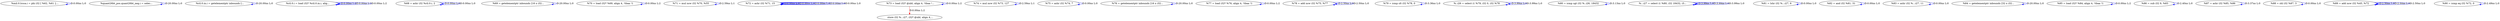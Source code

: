 digraph {
Node0x3e76c80[label="  %mil.0.lcssa.i = phi i32 [ %62, %61 ],..."];
Node0x3e76c80 -> Node0x3e76c80[label="D:0.00ns L:0",color=blue];
Node0x3e76d60[label="  %quant26bt_pos.quant26bt_neg.i = selec..."];
Node0x3e76d60 -> Node0x3e76d60[label="D:20.00ns L:0",color=blue];
Node0x3e76e40[label="  %ril.0.in.i = getelementptr inbounds [..."];
Node0x3e76e40 -> Node0x3e76e40[label="D:20.00ns L:0",color=blue];
Node0x3e73dd0[label="  %ril.0.i = load i32* %ril.0.in.i, alig..."];
Node0x3e73dd0 -> Node0x3e73dd0[label="D:0.00ns L:2",color=blue];
Node0x3e73dd0 -> Node0x3e73dd0[label="D:0.00ns L:2",color=blue];
Node0x3e73dd0 -> Node0x3e73dd0[label="D:0.00ns L:2",color=blue];
Node0x3e73f90[label="  %68 = ashr i32 %ril.0.i, 2"];
Node0x3e73f90 -> Node0x3e73f90[label="D:0.00ns L:0",color=blue];
Node0x3e73f90 -> Node0x3e73f90[label="D:0.00ns L:0",color=blue];
Node0x3e74070[label="  %69 = getelementptr inbounds [16 x i32..."];
Node0x3e74070 -> Node0x3e74070[label="D:20.00ns L:0",color=blue];
Node0x3e741d0[label="  %70 = load i32* %69, align 4, !tbaa !1"];
Node0x3e741d0 -> Node0x3e741d0[label="D:0.00ns L:2",color=blue];
Node0x3e742b0[label="  %71 = mul nsw i32 %70, %55"];
Node0x3e742b0 -> Node0x3e742b0[label="D:2.59ns L:1",color=blue];
Node0x3e74450[label="  %72 = ashr i32 %71, 15"];
Node0x3e74450 -> Node0x3e74450[label="D:0.00ns L:0",color=blue];
Node0x3e74450 -> Node0x3e74450[label="D:0.00ns L:0",color=blue];
Node0x3e74450 -> Node0x3e74450[label="D:0.00ns L:0",color=blue];
Node0x3e74450 -> Node0x3e74450[label="D:0.00ns L:0",color=blue];
Node0x3e74450 -> Node0x3e74450[label="D:0.00ns L:0",color=blue];
Node0x3e77f30[label="  %73 = load i32* @nbl, align 4, !tbaa !..."];
Node0x3e77f30 -> Node0x3e77f30[label="D:0.00ns L:2",color=blue];
Node0x3e787f0[label="  store i32 %...i27, i32* @nbl, align 4,..."];
Node0x3e77f30 -> Node0x3e787f0[label="D:0.00ns L:2",color=red];
Node0x3e78010[label="  %74 = mul nsw i32 %73, 127"];
Node0x3e78010 -> Node0x3e78010[label="D:2.59ns L:1",color=blue];
Node0x3e780f0[label="  %75 = ashr i32 %74, 7"];
Node0x3e780f0 -> Node0x3e780f0[label="D:0.00ns L:0",color=blue];
Node0x3e781d0[label="  %76 = getelementptr inbounds [16 x i32..."];
Node0x3e781d0 -> Node0x3e781d0[label="D:20.00ns L:0",color=blue];
Node0x3e782b0[label="  %77 = load i32* %76, align 4, !tbaa !1"];
Node0x3e782b0 -> Node0x3e782b0[label="D:0.00ns L:2",color=blue];
Node0x3e78390[label="  %78 = add nsw i32 %75, %77"];
Node0x3e78390 -> Node0x3e78390[label="D:2.50ns L:0",color=blue];
Node0x3e78390 -> Node0x3e78390[label="D:2.50ns L:0",color=blue];
Node0x3e78470[label="  %79 = icmp slt i32 %78, 0"];
Node0x3e78470 -> Node0x3e78470[label="D:3.36ns L:0",color=blue];
Node0x3e78550[label="  %..i26 = select i1 %79, i32 0, i32 %78"];
Node0x3e78550 -> Node0x3e78550[label="D:3.99ns L:0",color=blue];
Node0x3e78550 -> Node0x3e78550[label="D:3.99ns L:0",color=blue];
Node0x3e78630[label="  %80 = icmp sgt i32 %..i26, 18432"];
Node0x3e78630 -> Node0x3e78630[label="D:3.13ns L:0",color=blue];
Node0x3e78710[label="  %...i27 = select i1 %80, i32 18432, i3..."];
Node0x3e78710 -> Node0x3e78710[label="D:3.99ns L:0",color=blue];
Node0x3e78710 -> Node0x3e78710[label="D:3.99ns L:0",color=blue];
Node0x3e78710 -> Node0x3e78710[label="D:3.99ns L:0",color=blue];
Node0x3e788d0[label="  %81 = lshr i32 %...i27, 6"];
Node0x3e788d0 -> Node0x3e788d0[label="D:0.00ns L:0",color=blue];
Node0x3e789b0[label="  %82 = and i32 %81, 31"];
Node0x3e789b0 -> Node0x3e789b0[label="D:0.00ns L:0",color=blue];
Node0x3e78a90[label="  %83 = ashr i32 %...i27, 11"];
Node0x3e78a90 -> Node0x3e78a90[label="D:0.00ns L:0",color=blue];
Node0x3e78b70[label="  %84 = getelementptr inbounds [32 x i32..."];
Node0x3e78b70 -> Node0x3e78b70[label="D:20.00ns L:0",color=blue];
Node0x3e78c50[label="  %85 = load i32* %84, align 4, !tbaa !1"];
Node0x3e78c50 -> Node0x3e78c50[label="D:0.00ns L:2",color=blue];
Node0x3e78d30[label="  %86 = sub i32 9, %83"];
Node0x3e78d30 -> Node0x3e78d30[label="D:2.40ns L:0",color=blue];
Node0x3e78e10[label="  %87 = ashr i32 %85, %86"];
Node0x3e78e10 -> Node0x3e78e10[label="D:3.37ns L:0",color=blue];
Node0x3e78ef0[label="  %88 = shl i32 %87, 3"];
Node0x3e78ef0 -> Node0x3e78ef0[label="D:0.00ns L:0",color=blue];
Node0x3e790b0[label="  %89 = add nsw i32 %45, %72"];
Node0x3e790b0 -> Node0x3e790b0[label="D:2.50ns L:0",color=blue];
Node0x3e790b0 -> Node0x3e790b0[label="D:2.50ns L:0",color=blue];
Node0x3e790b0 -> Node0x3e790b0[label="D:2.50ns L:0",color=blue];
Node0x3e79190[label="  %90 = icmp eq i32 %72, 0"];
Node0x3e79190 -> Node0x3e79190[label="D:2.49ns L:0",color=blue];
}
